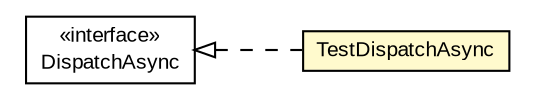 #!/usr/local/bin/dot
#
# Class diagram 
# Generated by UMLGraph version R5_6-24-gf6e263 (http://www.umlgraph.org/)
#

digraph G {
	edge [fontname="arial",fontsize=10,labelfontname="arial",labelfontsize=10];
	node [fontname="arial",fontsize=10,shape=plaintext];
	nodesep=0.25;
	ranksep=0.5;
	rankdir=LR;
	// com.gwtplatform.dispatch.rpc.shared.DispatchAsync
	c510553 [label=<<table title="com.gwtplatform.dispatch.rpc.shared.DispatchAsync" border="0" cellborder="1" cellspacing="0" cellpadding="2" port="p" href="../dispatch/rpc/shared/DispatchAsync.html">
		<tr><td><table border="0" cellspacing="0" cellpadding="1">
<tr><td align="center" balign="center"> &#171;interface&#187; </td></tr>
<tr><td align="center" balign="center"> DispatchAsync </td></tr>
		</table></td></tr>
		</table>>, URL="../dispatch/rpc/shared/DispatchAsync.html", fontname="arial", fontcolor="black", fontsize=10.0];
	// com.gwtplatform.tester.TestDispatchAsync
	c510660 [label=<<table title="com.gwtplatform.tester.TestDispatchAsync" border="0" cellborder="1" cellspacing="0" cellpadding="2" port="p" bgcolor="lemonChiffon" href="./TestDispatchAsync.html">
		<tr><td><table border="0" cellspacing="0" cellpadding="1">
<tr><td align="center" balign="center"> TestDispatchAsync </td></tr>
		</table></td></tr>
		</table>>, URL="./TestDispatchAsync.html", fontname="arial", fontcolor="black", fontsize=10.0];
	//com.gwtplatform.tester.TestDispatchAsync implements com.gwtplatform.dispatch.rpc.shared.DispatchAsync
	c510553:p -> c510660:p [dir=back,arrowtail=empty,style=dashed];
}

